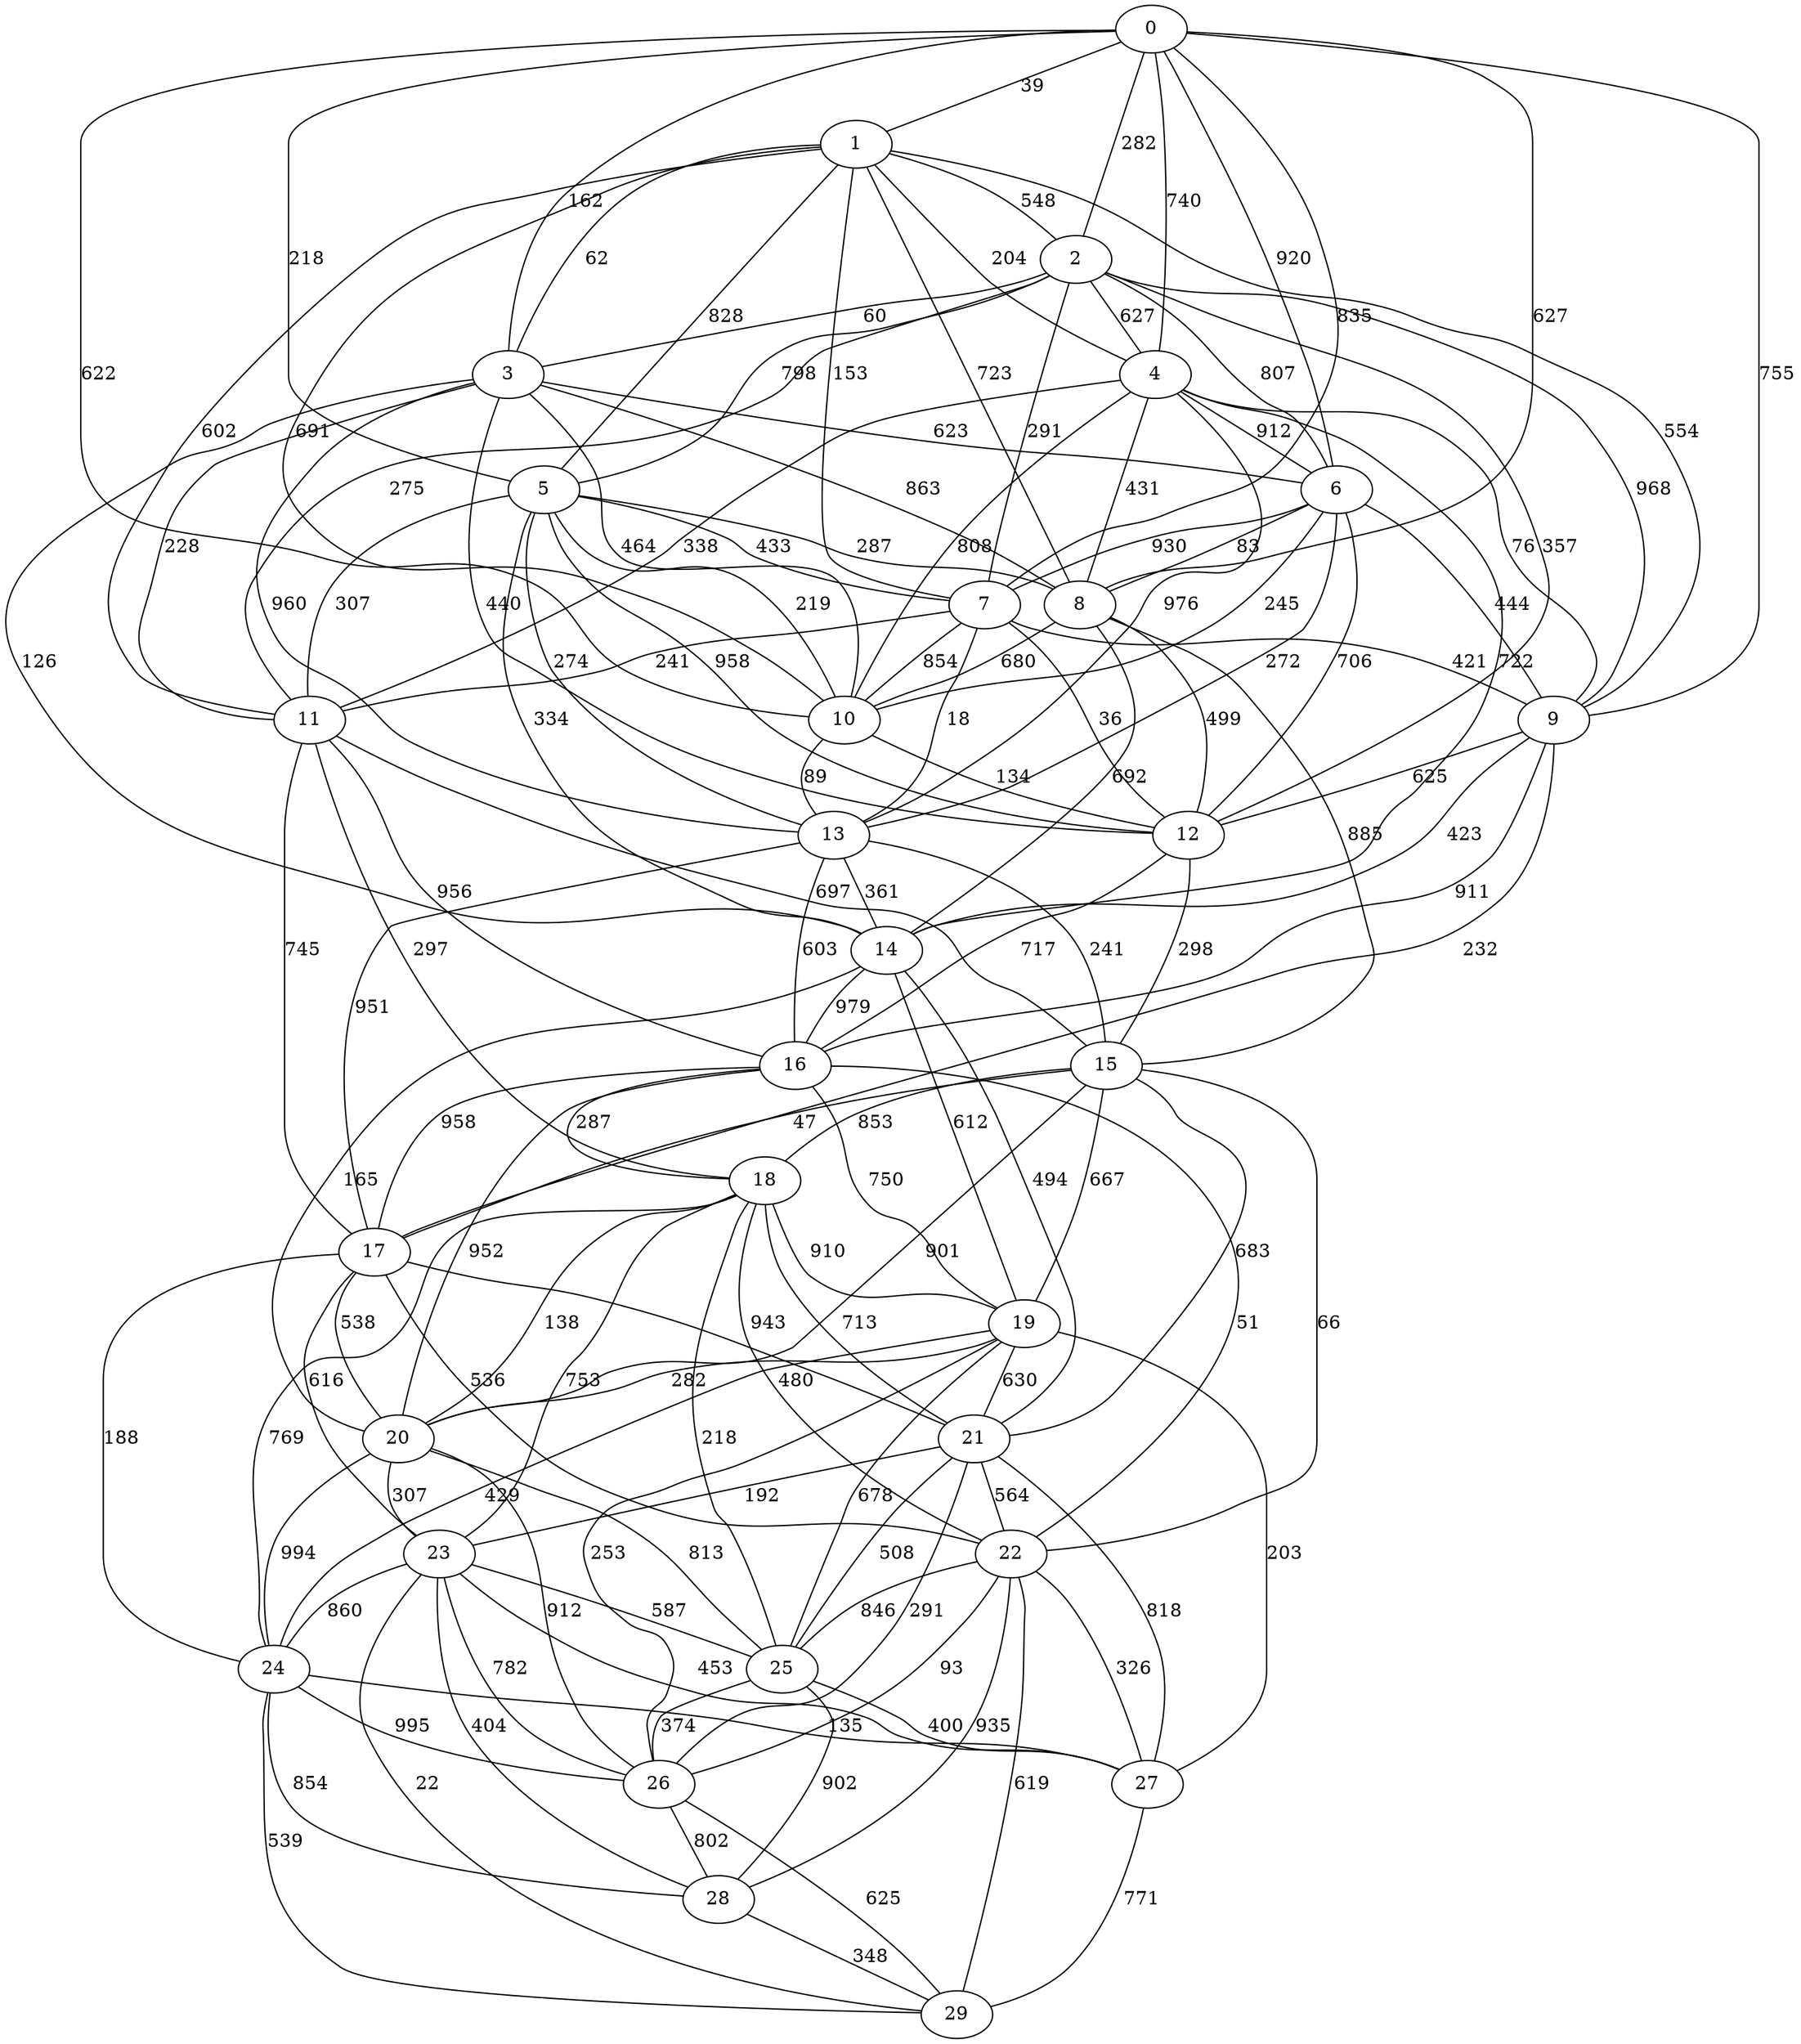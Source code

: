 strict graph G {
0;
1;
2;
3;
4;
5;
6;
7;
8;
9;
10;
11;
12;
13;
14;
15;
16;
17;
18;
19;
20;
21;
22;
23;
24;
25;
26;
27;
28;
29;
8 -- 12  [label=499];
9 -- 16  [label=911];
16 -- 18  [label=287];
2 -- 9  [label=968];
18 -- 23  [label=753];
13 -- 16  [label=603];
1 -- 4  [label=204];
16 -- 17  [label=958];
3 -- 6  [label=623];
0 -- 8  [label=627];
3 -- 10  [label=464];
0 -- 10  [label=622];
2 -- 5  [label=798];
6 -- 8  [label=83];
13 -- 17  [label=951];
15 -- 22  [label=66];
7 -- 10  [label=854];
7 -- 12  [label=36];
23 -- 24  [label=860];
14 -- 21  [label=494];
10 -- 12  [label=134];
14 -- 16  [label=979];
0 -- 9  [label=755];
5 -- 7  [label=433];
20 -- 26  [label=912];
15 -- 21  [label=683];
22 -- 25  [label=846];
22 -- 26  [label=93];
7 -- 11  [label=241];
5 -- 13  [label=274];
24 -- 27  [label=488];
16 -- 20  [label=952];
23 -- 26  [label=782];
0 -- 4  [label=740];
0 -- 6  [label=920];
19 -- 27  [label=203];
26 -- 28  [label=802];
25 -- 28  [label=902];
23 -- 28  [label=404];
22 -- 28  [label=935];
1 -- 2  [label=548];
24 -- 27  [label=135];
22 -- 29  [label=619];
6 -- 13  [label=272];
1 -- 10  [label=691];
12 -- 16  [label=717];
24 -- 26  [label=995];
1 -- 5  [label=828];
20 -- 23  [label=307];
27 -- 29  [label=10];
9 -- 17  [label=232];
13 -- 15  [label=241];
1 -- 8  [label=723];
11 -- 15  [label=697];
4 -- 8  [label=431];
19 -- 26  [label=253];
11 -- 17  [label=745];
17 -- 23  [label=616];
21 -- 22  [label=564];
10 -- 13  [label=89];
17 -- 24  [label=188];
3 -- 11  [label=228];
4 -- 11  [label=338];
17 -- 22  [label=536];
19 -- 24  [label=429];
1 -- 7  [label=153];
12 -- 15  [label=298];
27 -- 29  [label=771];
18 -- 22  [label=480];
2 -- 4  [label=627];
2 -- 12  [label=357];
19 -- 20  [label=282];
16 -- 19  [label=750];
2 -- 3  [label=60];
3 -- 12  [label=440];
18 -- 24  [label=769];
23 -- 27  [label=453];
4 -- 14  [label=722];
1 -- 9  [label=554];
0 -- 3  [label=162];
11 -- 18  [label=297];
14 -- 20  [label=165];
19 -- 25  [label=678];
16 -- 22  [label=51];
23 -- 25  [label=587];
8 -- 14  [label=692];
17 -- 21  [label=943];
3 -- 14  [label=126];
0 -- 1  [label=39];
19 -- 21  [label=630];
21 -- 27  [label=818];
5 -- 12  [label=958];
25 -- 26  [label=374];
23 -- 29  [label=22];
24 -- 28  [label=854];
1 -- 11  [label=602];
4 -- 9  [label=76];
26 -- 29  [label=625];
18 -- 19  [label=910];
1 -- 3  [label=62];
17 -- 20  [label=538];
3 -- 13  [label=960];
5 -- 11  [label=307];
6 -- 7  [label=930];
4 -- 13  [label=976];
28 -- 29  [label=348];
20 -- 25  [label=813];
15 -- 18  [label=853];
20 -- 24  [label=994];
0 -- 2  [label=282];
2 -- 6  [label=807];
21 -- 25  [label=508];
22 -- 27  [label=326];
6 -- 12  [label=706];
8 -- 15  [label=885];
4 -- 10  [label=808];
4 -- 6  [label=912];
0 -- 5  [label=218];
18 -- 25  [label=218];
15 -- 20  [label=901];
3 -- 8  [label=863];
2 -- 11  [label=275];
8 -- 10  [label=680];
6 -- 10  [label=245];
6 -- 9  [label=444];
18 -- 21  [label=713];
2 -- 7  [label=291];
15 -- 17  [label=47];
5 -- 10  [label=219];
5 -- 8  [label=287];
9 -- 14  [label=423];
13 -- 14  [label=361];
5 -- 14  [label=334];
11 -- 16  [label=956];
21 -- 26  [label=291];
21 -- 23  [label=192];
9 -- 12  [label=625];
15 -- 19  [label=667];
18 -- 20  [label=138];
14 -- 19  [label=612];
7 -- 9  [label=421];
7 -- 13  [label=18];
25 -- 27  [label=400];
24 -- 29  [label=539];
0 -- 7  [label=835];
}
